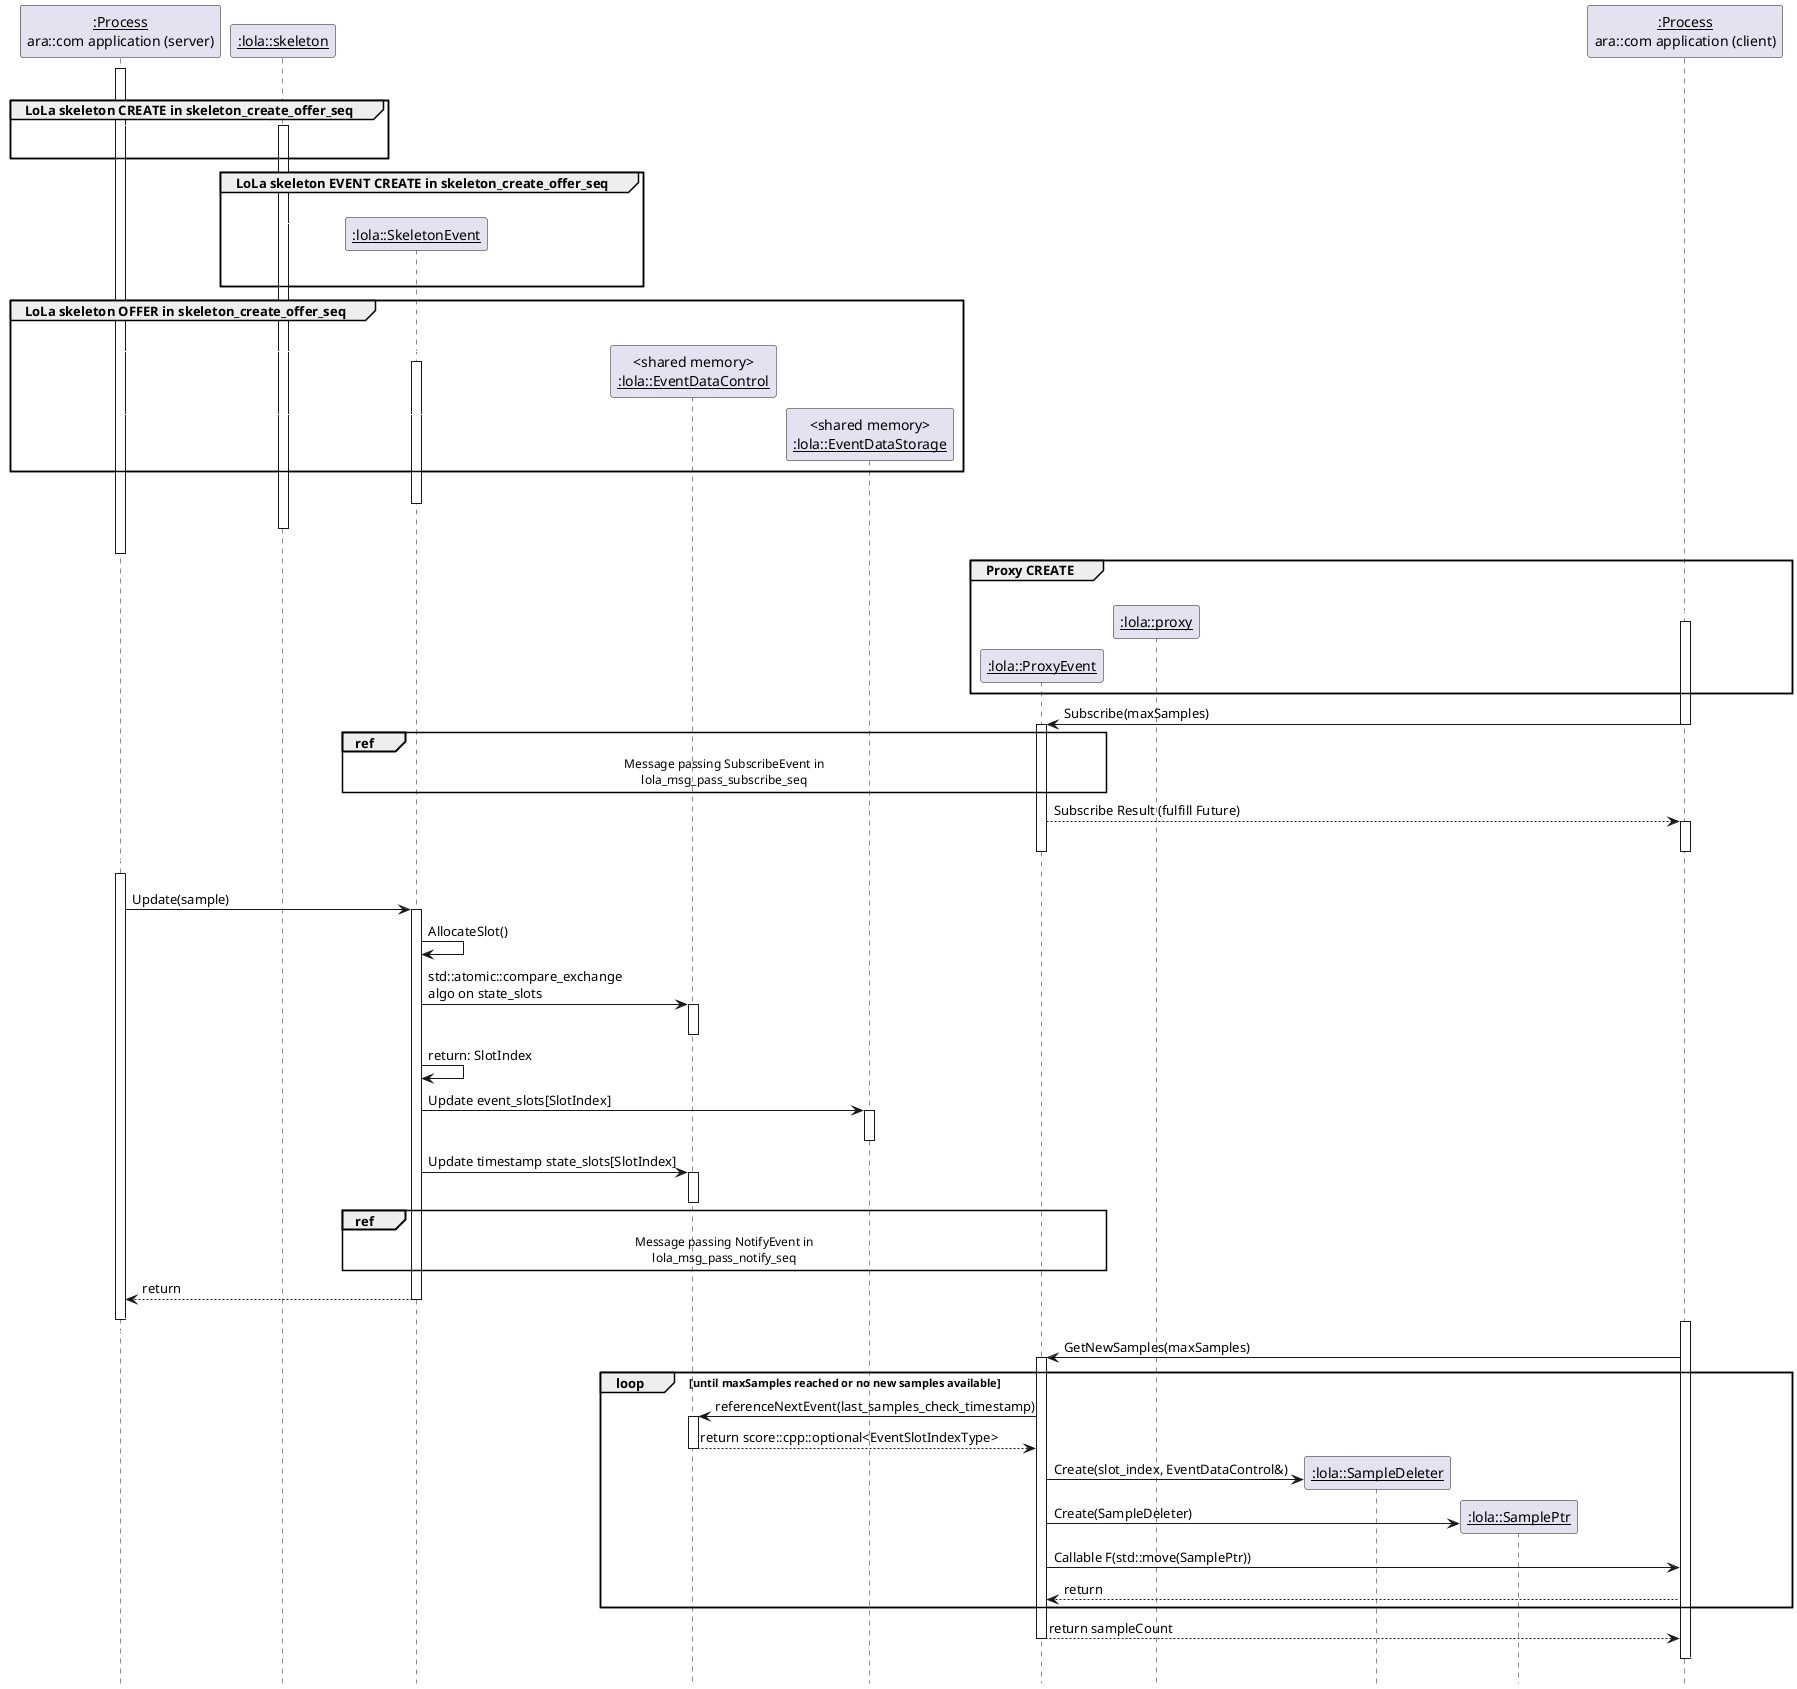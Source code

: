 @startuml event_poll_lola_seq

hide footbox

participant "<u>:Process</u>\nara::com application (server)" as Process1
participant "<u>:lola::skeleton</u>" as skeleton
participant "<u>:lola::SkeletonEvent</u>" as SkeletonEvent
participant "<shared memory>\n<u>:lola::EventDataControl</u>" as EventDataControl
participant "<shared memory>\n<u>:lola::EventDataStorage</u>" as EventDataStorage
participant "<u>:lola::ProxyEvent</u>" as ProxyEvent
participant "<u>:lola::proxy</u>" as proxy
participant "<u>:lola::SampleDeleter</u>" as SampleDeleter
participant "<u>:lola::SamplePtr</u>" as SamplePtr
participant "<u>:Process</u>\nara::com application (client)" as Process2

activate Process1
|||
group LoLa skeleton CREATE in skeleton_create_offer_seq
    Process1 -[#white]> skeleton
    activate skeleton
    |||
end

group LoLa skeleton EVENT CREATE in skeleton_create_offer_seq
    |||
    create SkeletonEvent
    skeleton -[#white]> SkeletonEvent
    |||
end

group LoLa skeleton OFFER in skeleton_create_offer_seq
    |||
    create EventDataControl
    Process1 -[#white]> EventDataControl
    activate SkeletonEvent
    create EventDataStorage
    Process1 -[#white]> EventDataStorage
end
|||
deactivate SkeletonEvent
|||
deactivate skeleton
|||
deactivate Process1

group Proxy CREATE
    |||
    create proxy
    Process2 -[#white]> proxy
    activate Process2
    create ProxyEvent
    Process2 -[#white]> ProxyEvent
end

Process2 -> ProxyEvent: Subscribe(maxSamples)
deactivate Process2
activate ProxyEvent
ref over SkeletonEvent, ProxyEvent: Message passing SubscribeEvent in\nlola_msg_pass_subscribe_seq
ProxyEvent --> Process2: Subscribe Result (fulfill Future)
activate Process2
deactivate ProxyEvent
deactivate Process2

Process1 -[#white]> Process1
activate Process1
Process1 -> SkeletonEvent: Update(sample)
activate SkeletonEvent
SkeletonEvent -> SkeletonEvent: AllocateSlot()
SkeletonEvent -> EventDataControl: std::atomic::compare_exchange\nalgo on state_slots
activate EventDataControl
deactivate EventDataControl
SkeletonEvent -> SkeletonEvent: return: SlotIndex
SkeletonEvent -> EventDataStorage: Update event_slots[SlotIndex]
activate EventDataStorage
deactivate EventDataStorage
SkeletonEvent -> EventDataControl: Update timestamp state_slots[SlotIndex]
activate EventDataControl
deactivate EventDataControl
ref over SkeletonEvent, ProxyEvent: Message passing NotifyEvent in\nlola_msg_pass_notify_seq
Process1 <-- SkeletonEvent: return
deactivate SkeletonEvent
Process1 -[#white]> Process1
deactivate Process1

activate Process2
Process2 -> ProxyEvent: GetNewSamples(maxSamples)
activate ProxyEvent
loop until maxSamples reached or no new samples available
  ProxyEvent -> EventDataControl: referenceNextEvent(last_samples_check_timestamp)
  activate EventDataControl
  ProxyEvent <-- EventDataControl: return score::cpp::optional<EventSlotIndexType>
  deactivate EventDataControl
  create SampleDeleter
  ProxyEvent -> SampleDeleter: Create(slot_index, EventDataControl&)
  create SamplePtr
  ProxyEvent -> SamplePtr: Create(SampleDeleter)
  Process2 <- ProxyEvent: Callable F(std::move(SamplePtr))
  Process2 --> ProxyEvent: return
end
Process2 <-- ProxyEvent: return sampleCount
deactivate ProxyEvent
Process2 -[#white]> Process2
deactivate Process2

@enduml